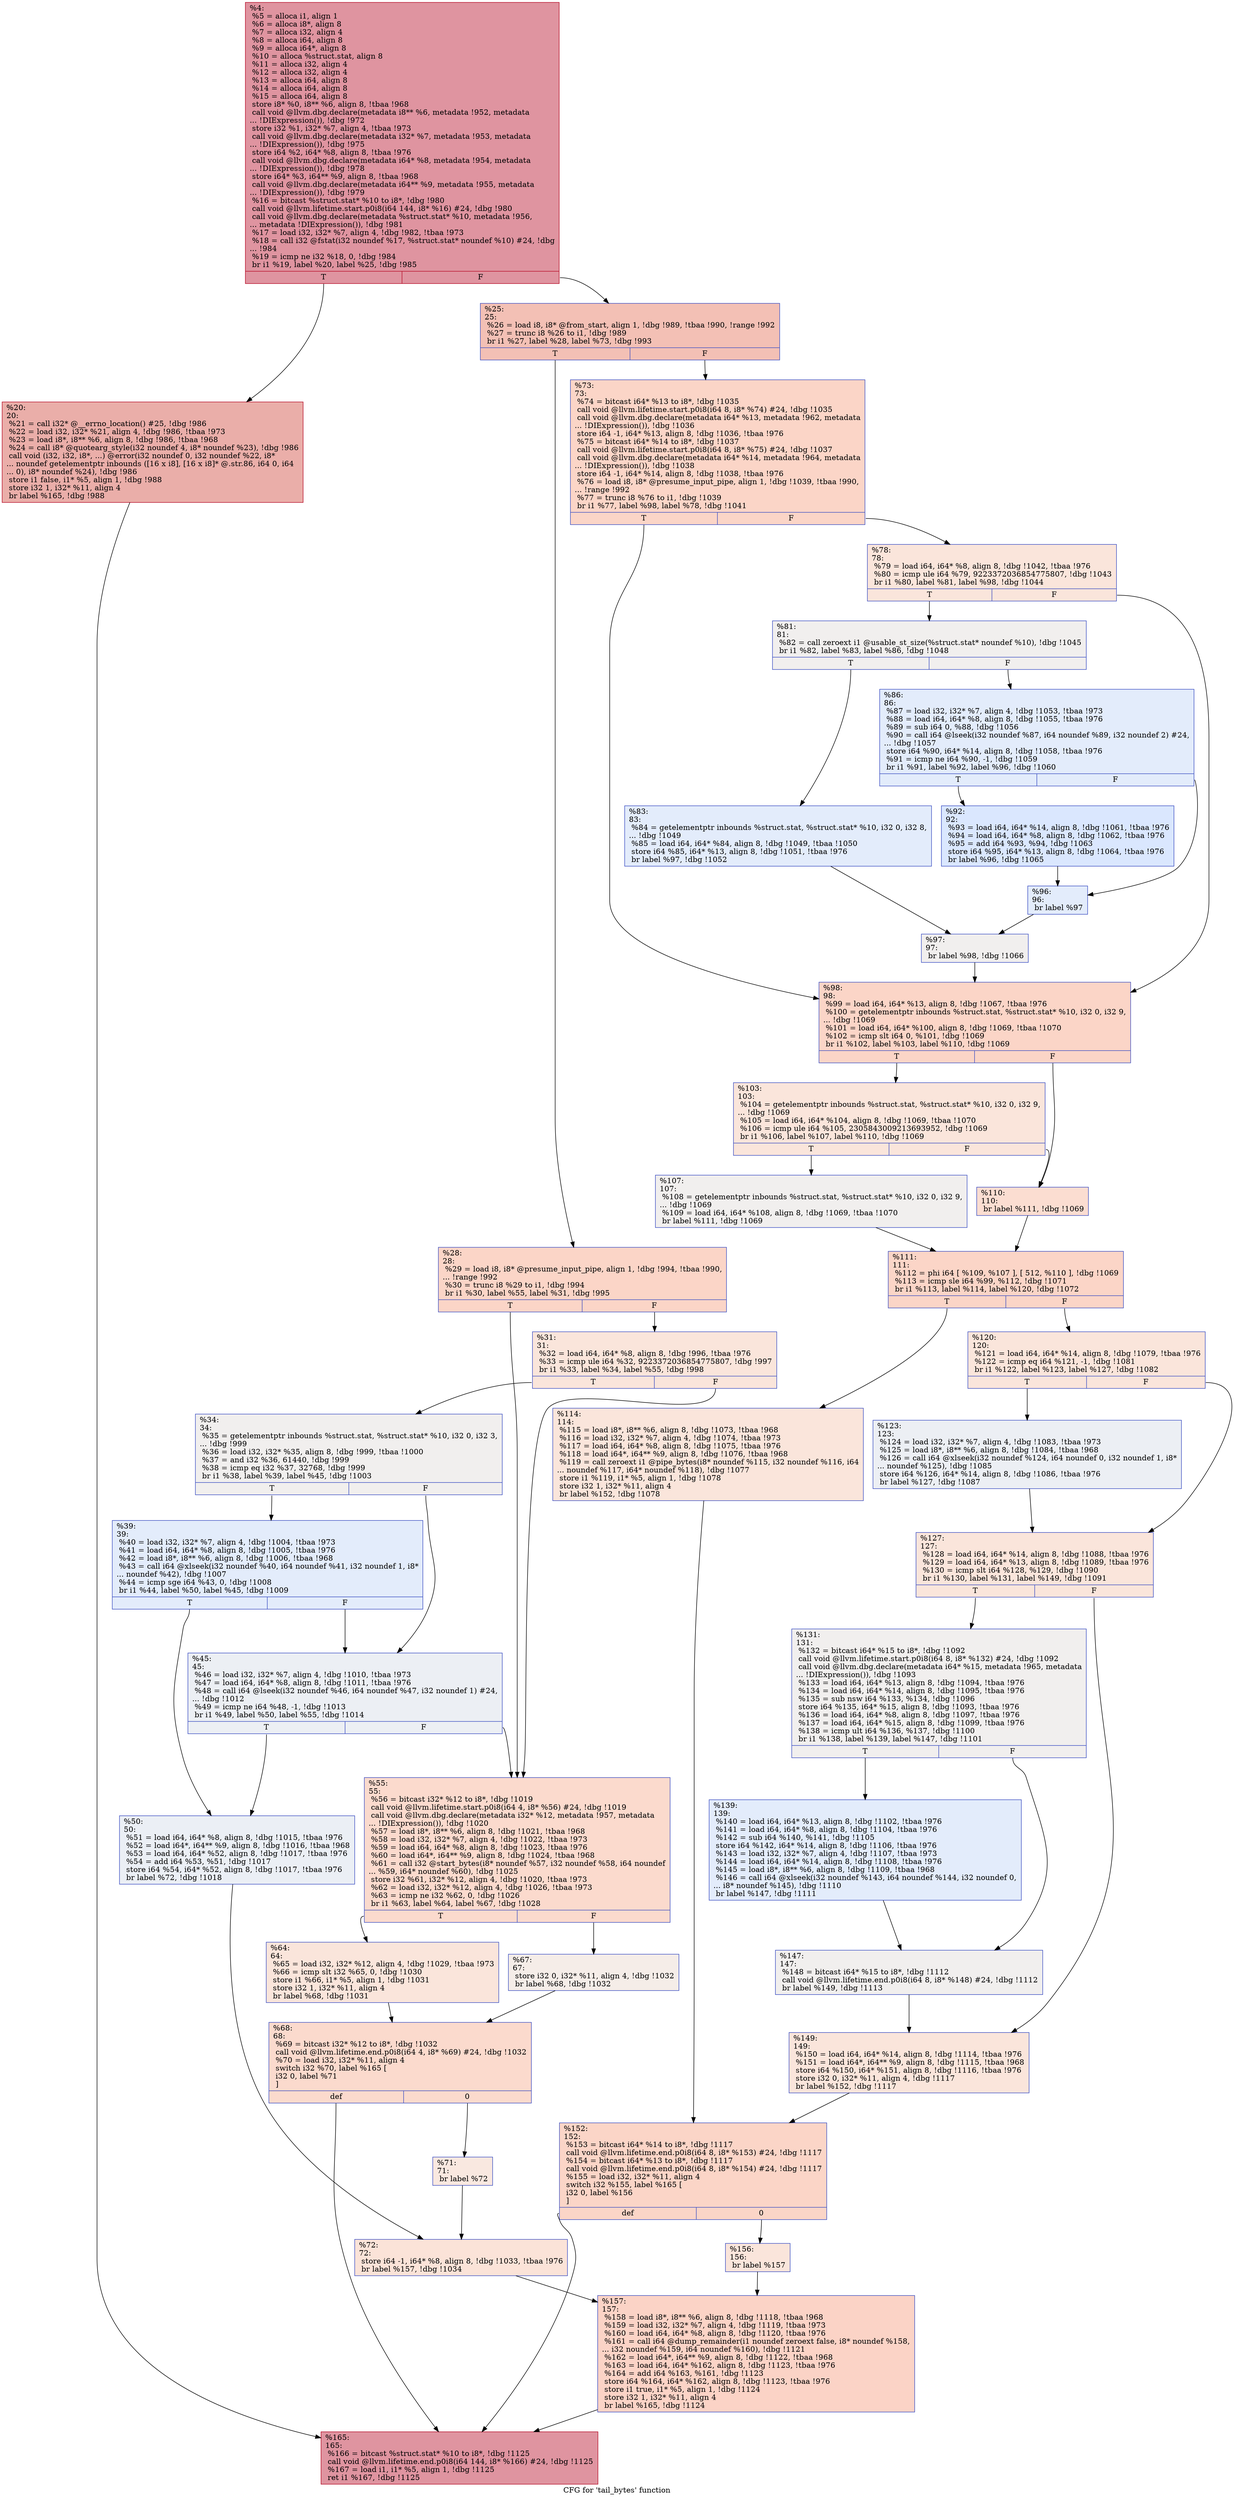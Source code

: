 digraph "CFG for 'tail_bytes' function" {
	label="CFG for 'tail_bytes' function";

	Node0x10f19a0 [shape=record,color="#b70d28ff", style=filled, fillcolor="#b70d2870",label="{%4:\l  %5 = alloca i1, align 1\l  %6 = alloca i8*, align 8\l  %7 = alloca i32, align 4\l  %8 = alloca i64, align 8\l  %9 = alloca i64*, align 8\l  %10 = alloca %struct.stat, align 8\l  %11 = alloca i32, align 4\l  %12 = alloca i32, align 4\l  %13 = alloca i64, align 8\l  %14 = alloca i64, align 8\l  %15 = alloca i64, align 8\l  store i8* %0, i8** %6, align 8, !tbaa !968\l  call void @llvm.dbg.declare(metadata i8** %6, metadata !952, metadata\l... !DIExpression()), !dbg !972\l  store i32 %1, i32* %7, align 4, !tbaa !973\l  call void @llvm.dbg.declare(metadata i32* %7, metadata !953, metadata\l... !DIExpression()), !dbg !975\l  store i64 %2, i64* %8, align 8, !tbaa !976\l  call void @llvm.dbg.declare(metadata i64* %8, metadata !954, metadata\l... !DIExpression()), !dbg !978\l  store i64* %3, i64** %9, align 8, !tbaa !968\l  call void @llvm.dbg.declare(metadata i64** %9, metadata !955, metadata\l... !DIExpression()), !dbg !979\l  %16 = bitcast %struct.stat* %10 to i8*, !dbg !980\l  call void @llvm.lifetime.start.p0i8(i64 144, i8* %16) #24, !dbg !980\l  call void @llvm.dbg.declare(metadata %struct.stat* %10, metadata !956,\l... metadata !DIExpression()), !dbg !981\l  %17 = load i32, i32* %7, align 4, !dbg !982, !tbaa !973\l  %18 = call i32 @fstat(i32 noundef %17, %struct.stat* noundef %10) #24, !dbg\l... !984\l  %19 = icmp ne i32 %18, 0, !dbg !984\l  br i1 %19, label %20, label %25, !dbg !985\l|{<s0>T|<s1>F}}"];
	Node0x10f19a0:s0 -> Node0x1072ac0;
	Node0x10f19a0:s1 -> Node0x1072b10;
	Node0x1072ac0 [shape=record,color="#b70d28ff", style=filled, fillcolor="#d0473d70",label="{%20:\l20:                                               \l  %21 = call i32* @__errno_location() #25, !dbg !986\l  %22 = load i32, i32* %21, align 4, !dbg !986, !tbaa !973\l  %23 = load i8*, i8** %6, align 8, !dbg !986, !tbaa !968\l  %24 = call i8* @quotearg_style(i32 noundef 4, i8* noundef %23), !dbg !986\l  call void (i32, i32, i8*, ...) @error(i32 noundef 0, i32 noundef %22, i8*\l... noundef getelementptr inbounds ([16 x i8], [16 x i8]* @.str.86, i64 0, i64\l... 0), i8* noundef %24), !dbg !986\l  store i1 false, i1* %5, align 1, !dbg !988\l  store i32 1, i32* %11, align 4\l  br label %165, !dbg !988\l}"];
	Node0x1072ac0 -> Node0x10736a0;
	Node0x1072b10 [shape=record,color="#3d50c3ff", style=filled, fillcolor="#e5705870",label="{%25:\l25:                                               \l  %26 = load i8, i8* @from_start, align 1, !dbg !989, !tbaa !990, !range !992\l  %27 = trunc i8 %26 to i1, !dbg !989\l  br i1 %27, label %28, label %73, !dbg !993\l|{<s0>T|<s1>F}}"];
	Node0x1072b10:s0 -> Node0x1072b60;
	Node0x1072b10:s1 -> Node0x1072f20;
	Node0x1072b60 [shape=record,color="#3d50c3ff", style=filled, fillcolor="#f5a08170",label="{%28:\l28:                                               \l  %29 = load i8, i8* @presume_input_pipe, align 1, !dbg !994, !tbaa !990,\l... !range !992\l  %30 = trunc i8 %29 to i1, !dbg !994\l  br i1 %30, label %55, label %31, !dbg !995\l|{<s0>T|<s1>F}}"];
	Node0x1072b60:s0 -> Node0x1072d40;
	Node0x1072b60:s1 -> Node0x1072bb0;
	Node0x1072bb0 [shape=record,color="#3d50c3ff", style=filled, fillcolor="#f4c5ad70",label="{%31:\l31:                                               \l  %32 = load i64, i64* %8, align 8, !dbg !996, !tbaa !976\l  %33 = icmp ule i64 %32, 9223372036854775807, !dbg !997\l  br i1 %33, label %34, label %55, !dbg !998\l|{<s0>T|<s1>F}}"];
	Node0x1072bb0:s0 -> Node0x1072c00;
	Node0x1072bb0:s1 -> Node0x1072d40;
	Node0x1072c00 [shape=record,color="#3d50c3ff", style=filled, fillcolor="#e0dbd870",label="{%34:\l34:                                               \l  %35 = getelementptr inbounds %struct.stat, %struct.stat* %10, i32 0, i32 3,\l... !dbg !999\l  %36 = load i32, i32* %35, align 8, !dbg !999, !tbaa !1000\l  %37 = and i32 %36, 61440, !dbg !999\l  %38 = icmp eq i32 %37, 32768, !dbg !999\l  br i1 %38, label %39, label %45, !dbg !1003\l|{<s0>T|<s1>F}}"];
	Node0x1072c00:s0 -> Node0x1072c50;
	Node0x1072c00:s1 -> Node0x1072ca0;
	Node0x1072c50 [shape=record,color="#3d50c3ff", style=filled, fillcolor="#bfd3f670",label="{%39:\l39:                                               \l  %40 = load i32, i32* %7, align 4, !dbg !1004, !tbaa !973\l  %41 = load i64, i64* %8, align 8, !dbg !1005, !tbaa !976\l  %42 = load i8*, i8** %6, align 8, !dbg !1006, !tbaa !968\l  %43 = call i64 @xlseek(i32 noundef %40, i64 noundef %41, i32 noundef 1, i8*\l... noundef %42), !dbg !1007\l  %44 = icmp sge i64 %43, 0, !dbg !1008\l  br i1 %44, label %50, label %45, !dbg !1009\l|{<s0>T|<s1>F}}"];
	Node0x1072c50:s0 -> Node0x1072cf0;
	Node0x1072c50:s1 -> Node0x1072ca0;
	Node0x1072ca0 [shape=record,color="#3d50c3ff", style=filled, fillcolor="#d4dbe670",label="{%45:\l45:                                               \l  %46 = load i32, i32* %7, align 4, !dbg !1010, !tbaa !973\l  %47 = load i64, i64* %8, align 8, !dbg !1011, !tbaa !976\l  %48 = call i64 @lseek(i32 noundef %46, i64 noundef %47, i32 noundef 1) #24,\l... !dbg !1012\l  %49 = icmp ne i64 %48, -1, !dbg !1013\l  br i1 %49, label %50, label %55, !dbg !1014\l|{<s0>T|<s1>F}}"];
	Node0x1072ca0:s0 -> Node0x1072cf0;
	Node0x1072ca0:s1 -> Node0x1072d40;
	Node0x1072cf0 [shape=record,color="#3d50c3ff", style=filled, fillcolor="#d1dae970",label="{%50:\l50:                                               \l  %51 = load i64, i64* %8, align 8, !dbg !1015, !tbaa !976\l  %52 = load i64*, i64** %9, align 8, !dbg !1016, !tbaa !968\l  %53 = load i64, i64* %52, align 8, !dbg !1017, !tbaa !976\l  %54 = add i64 %53, %51, !dbg !1017\l  store i64 %54, i64* %52, align 8, !dbg !1017, !tbaa !976\l  br label %72, !dbg !1018\l}"];
	Node0x1072cf0 -> Node0x1072ed0;
	Node0x1072d40 [shape=record,color="#3d50c3ff", style=filled, fillcolor="#f7ac8e70",label="{%55:\l55:                                               \l  %56 = bitcast i32* %12 to i8*, !dbg !1019\l  call void @llvm.lifetime.start.p0i8(i64 4, i8* %56) #24, !dbg !1019\l  call void @llvm.dbg.declare(metadata i32* %12, metadata !957, metadata\l... !DIExpression()), !dbg !1020\l  %57 = load i8*, i8** %6, align 8, !dbg !1021, !tbaa !968\l  %58 = load i32, i32* %7, align 4, !dbg !1022, !tbaa !973\l  %59 = load i64, i64* %8, align 8, !dbg !1023, !tbaa !976\l  %60 = load i64*, i64** %9, align 8, !dbg !1024, !tbaa !968\l  %61 = call i32 @start_bytes(i8* noundef %57, i32 noundef %58, i64 noundef\l... %59, i64* noundef %60), !dbg !1025\l  store i32 %61, i32* %12, align 4, !dbg !1020, !tbaa !973\l  %62 = load i32, i32* %12, align 4, !dbg !1026, !tbaa !973\l  %63 = icmp ne i32 %62, 0, !dbg !1026\l  br i1 %63, label %64, label %67, !dbg !1028\l|{<s0>T|<s1>F}}"];
	Node0x1072d40:s0 -> Node0x1072d90;
	Node0x1072d40:s1 -> Node0x1072de0;
	Node0x1072d90 [shape=record,color="#3d50c3ff", style=filled, fillcolor="#f4c5ad70",label="{%64:\l64:                                               \l  %65 = load i32, i32* %12, align 4, !dbg !1029, !tbaa !973\l  %66 = icmp slt i32 %65, 0, !dbg !1030\l  store i1 %66, i1* %5, align 1, !dbg !1031\l  store i32 1, i32* %11, align 4\l  br label %68, !dbg !1031\l}"];
	Node0x1072d90 -> Node0x1072e30;
	Node0x1072de0 [shape=record,color="#3d50c3ff", style=filled, fillcolor="#e8d6cc70",label="{%67:\l67:                                               \l  store i32 0, i32* %11, align 4, !dbg !1032\l  br label %68, !dbg !1032\l}"];
	Node0x1072de0 -> Node0x1072e30;
	Node0x1072e30 [shape=record,color="#3d50c3ff", style=filled, fillcolor="#f7ac8e70",label="{%68:\l68:                                               \l  %69 = bitcast i32* %12 to i8*, !dbg !1032\l  call void @llvm.lifetime.end.p0i8(i64 4, i8* %69) #24, !dbg !1032\l  %70 = load i32, i32* %11, align 4\l  switch i32 %70, label %165 [\l    i32 0, label %71\l  ]\l|{<s0>def|<s1>0}}"];
	Node0x1072e30:s0 -> Node0x10736a0;
	Node0x1072e30:s1 -> Node0x1072e80;
	Node0x1072e80 [shape=record,color="#3d50c3ff", style=filled, fillcolor="#f1ccb870",label="{%71:\l71:                                               \l  br label %72\l}"];
	Node0x1072e80 -> Node0x1072ed0;
	Node0x1072ed0 [shape=record,color="#3d50c3ff", style=filled, fillcolor="#f6bfa670",label="{%72:\l72:                                               \l  store i64 -1, i64* %8, align 8, !dbg !1033, !tbaa !976\l  br label %157, !dbg !1034\l}"];
	Node0x1072ed0 -> Node0x1073650;
	Node0x1072f20 [shape=record,color="#3d50c3ff", style=filled, fillcolor="#f5a08170",label="{%73:\l73:                                               \l  %74 = bitcast i64* %13 to i8*, !dbg !1035\l  call void @llvm.lifetime.start.p0i8(i64 8, i8* %74) #24, !dbg !1035\l  call void @llvm.dbg.declare(metadata i64* %13, metadata !962, metadata\l... !DIExpression()), !dbg !1036\l  store i64 -1, i64* %13, align 8, !dbg !1036, !tbaa !976\l  %75 = bitcast i64* %14 to i8*, !dbg !1037\l  call void @llvm.lifetime.start.p0i8(i64 8, i8* %75) #24, !dbg !1037\l  call void @llvm.dbg.declare(metadata i64* %14, metadata !964, metadata\l... !DIExpression()), !dbg !1038\l  store i64 -1, i64* %14, align 8, !dbg !1038, !tbaa !976\l  %76 = load i8, i8* @presume_input_pipe, align 1, !dbg !1039, !tbaa !990,\l... !range !992\l  %77 = trunc i8 %76 to i1, !dbg !1039\l  br i1 %77, label %98, label %78, !dbg !1041\l|{<s0>T|<s1>F}}"];
	Node0x1072f20:s0 -> Node0x10731a0;
	Node0x1072f20:s1 -> Node0x1072f70;
	Node0x1072f70 [shape=record,color="#3d50c3ff", style=filled, fillcolor="#f4c5ad70",label="{%78:\l78:                                               \l  %79 = load i64, i64* %8, align 8, !dbg !1042, !tbaa !976\l  %80 = icmp ule i64 %79, 9223372036854775807, !dbg !1043\l  br i1 %80, label %81, label %98, !dbg !1044\l|{<s0>T|<s1>F}}"];
	Node0x1072f70:s0 -> Node0x1072fc0;
	Node0x1072f70:s1 -> Node0x10731a0;
	Node0x1072fc0 [shape=record,color="#3d50c3ff", style=filled, fillcolor="#e0dbd870",label="{%81:\l81:                                               \l  %82 = call zeroext i1 @usable_st_size(%struct.stat* noundef %10), !dbg !1045\l  br i1 %82, label %83, label %86, !dbg !1048\l|{<s0>T|<s1>F}}"];
	Node0x1072fc0:s0 -> Node0x1073010;
	Node0x1072fc0:s1 -> Node0x1073060;
	Node0x1073010 [shape=record,color="#3d50c3ff", style=filled, fillcolor="#bfd3f670",label="{%83:\l83:                                               \l  %84 = getelementptr inbounds %struct.stat, %struct.stat* %10, i32 0, i32 8,\l... !dbg !1049\l  %85 = load i64, i64* %84, align 8, !dbg !1049, !tbaa !1050\l  store i64 %85, i64* %13, align 8, !dbg !1051, !tbaa !976\l  br label %97, !dbg !1052\l}"];
	Node0x1073010 -> Node0x1073150;
	Node0x1073060 [shape=record,color="#3d50c3ff", style=filled, fillcolor="#bfd3f670",label="{%86:\l86:                                               \l  %87 = load i32, i32* %7, align 4, !dbg !1053, !tbaa !973\l  %88 = load i64, i64* %8, align 8, !dbg !1055, !tbaa !976\l  %89 = sub i64 0, %88, !dbg !1056\l  %90 = call i64 @lseek(i32 noundef %87, i64 noundef %89, i32 noundef 2) #24,\l... !dbg !1057\l  store i64 %90, i64* %14, align 8, !dbg !1058, !tbaa !976\l  %91 = icmp ne i64 %90, -1, !dbg !1059\l  br i1 %91, label %92, label %96, !dbg !1060\l|{<s0>T|<s1>F}}"];
	Node0x1073060:s0 -> Node0x10730b0;
	Node0x1073060:s1 -> Node0x1073100;
	Node0x10730b0 [shape=record,color="#3d50c3ff", style=filled, fillcolor="#abc8fd70",label="{%92:\l92:                                               \l  %93 = load i64, i64* %14, align 8, !dbg !1061, !tbaa !976\l  %94 = load i64, i64* %8, align 8, !dbg !1062, !tbaa !976\l  %95 = add i64 %93, %94, !dbg !1063\l  store i64 %95, i64* %13, align 8, !dbg !1064, !tbaa !976\l  br label %96, !dbg !1065\l}"];
	Node0x10730b0 -> Node0x1073100;
	Node0x1073100 [shape=record,color="#3d50c3ff", style=filled, fillcolor="#bfd3f670",label="{%96:\l96:                                               \l  br label %97\l}"];
	Node0x1073100 -> Node0x1073150;
	Node0x1073150 [shape=record,color="#3d50c3ff", style=filled, fillcolor="#e0dbd870",label="{%97:\l97:                                               \l  br label %98, !dbg !1066\l}"];
	Node0x1073150 -> Node0x10731a0;
	Node0x10731a0 [shape=record,color="#3d50c3ff", style=filled, fillcolor="#f5a08170",label="{%98:\l98:                                               \l  %99 = load i64, i64* %13, align 8, !dbg !1067, !tbaa !976\l  %100 = getelementptr inbounds %struct.stat, %struct.stat* %10, i32 0, i32 9,\l... !dbg !1069\l  %101 = load i64, i64* %100, align 8, !dbg !1069, !tbaa !1070\l  %102 = icmp slt i64 0, %101, !dbg !1069\l  br i1 %102, label %103, label %110, !dbg !1069\l|{<s0>T|<s1>F}}"];
	Node0x10731a0:s0 -> Node0x10731f0;
	Node0x10731a0:s1 -> Node0x1073290;
	Node0x10731f0 [shape=record,color="#3d50c3ff", style=filled, fillcolor="#f4c5ad70",label="{%103:\l103:                                              \l  %104 = getelementptr inbounds %struct.stat, %struct.stat* %10, i32 0, i32 9,\l... !dbg !1069\l  %105 = load i64, i64* %104, align 8, !dbg !1069, !tbaa !1070\l  %106 = icmp ule i64 %105, 2305843009213693952, !dbg !1069\l  br i1 %106, label %107, label %110, !dbg !1069\l|{<s0>T|<s1>F}}"];
	Node0x10731f0:s0 -> Node0x1073240;
	Node0x10731f0:s1 -> Node0x1073290;
	Node0x1073240 [shape=record,color="#3d50c3ff", style=filled, fillcolor="#e0dbd870",label="{%107:\l107:                                              \l  %108 = getelementptr inbounds %struct.stat, %struct.stat* %10, i32 0, i32 9,\l... !dbg !1069\l  %109 = load i64, i64* %108, align 8, !dbg !1069, !tbaa !1070\l  br label %111, !dbg !1069\l}"];
	Node0x1073240 -> Node0x10732e0;
	Node0x1073290 [shape=record,color="#3d50c3ff", style=filled, fillcolor="#f7b39670",label="{%110:\l110:                                              \l  br label %111, !dbg !1069\l}"];
	Node0x1073290 -> Node0x10732e0;
	Node0x10732e0 [shape=record,color="#3d50c3ff", style=filled, fillcolor="#f5a08170",label="{%111:\l111:                                              \l  %112 = phi i64 [ %109, %107 ], [ 512, %110 ], !dbg !1069\l  %113 = icmp sle i64 %99, %112, !dbg !1071\l  br i1 %113, label %114, label %120, !dbg !1072\l|{<s0>T|<s1>F}}"];
	Node0x10732e0:s0 -> Node0x1073330;
	Node0x10732e0:s1 -> Node0x1073380;
	Node0x1073330 [shape=record,color="#3d50c3ff", style=filled, fillcolor="#f4c5ad70",label="{%114:\l114:                                              \l  %115 = load i8*, i8** %6, align 8, !dbg !1073, !tbaa !968\l  %116 = load i32, i32* %7, align 4, !dbg !1074, !tbaa !973\l  %117 = load i64, i64* %8, align 8, !dbg !1075, !tbaa !976\l  %118 = load i64*, i64** %9, align 8, !dbg !1076, !tbaa !968\l  %119 = call zeroext i1 @pipe_bytes(i8* noundef %115, i32 noundef %116, i64\l... noundef %117, i64* noundef %118), !dbg !1077\l  store i1 %119, i1* %5, align 1, !dbg !1078\l  store i32 1, i32* %11, align 4\l  br label %152, !dbg !1078\l}"];
	Node0x1073330 -> Node0x10735b0;
	Node0x1073380 [shape=record,color="#3d50c3ff", style=filled, fillcolor="#f4c5ad70",label="{%120:\l120:                                              \l  %121 = load i64, i64* %14, align 8, !dbg !1079, !tbaa !976\l  %122 = icmp eq i64 %121, -1, !dbg !1081\l  br i1 %122, label %123, label %127, !dbg !1082\l|{<s0>T|<s1>F}}"];
	Node0x1073380:s0 -> Node0x10733d0;
	Node0x1073380:s1 -> Node0x1073420;
	Node0x10733d0 [shape=record,color="#3d50c3ff", style=filled, fillcolor="#d4dbe670",label="{%123:\l123:                                              \l  %124 = load i32, i32* %7, align 4, !dbg !1083, !tbaa !973\l  %125 = load i8*, i8** %6, align 8, !dbg !1084, !tbaa !968\l  %126 = call i64 @xlseek(i32 noundef %124, i64 noundef 0, i32 noundef 1, i8*\l... noundef %125), !dbg !1085\l  store i64 %126, i64* %14, align 8, !dbg !1086, !tbaa !976\l  br label %127, !dbg !1087\l}"];
	Node0x10733d0 -> Node0x1073420;
	Node0x1073420 [shape=record,color="#3d50c3ff", style=filled, fillcolor="#f4c5ad70",label="{%127:\l127:                                              \l  %128 = load i64, i64* %14, align 8, !dbg !1088, !tbaa !976\l  %129 = load i64, i64* %13, align 8, !dbg !1089, !tbaa !976\l  %130 = icmp slt i64 %128, %129, !dbg !1090\l  br i1 %130, label %131, label %149, !dbg !1091\l|{<s0>T|<s1>F}}"];
	Node0x1073420:s0 -> Node0x1073470;
	Node0x1073420:s1 -> Node0x1073560;
	Node0x1073470 [shape=record,color="#3d50c3ff", style=filled, fillcolor="#e0dbd870",label="{%131:\l131:                                              \l  %132 = bitcast i64* %15 to i8*, !dbg !1092\l  call void @llvm.lifetime.start.p0i8(i64 8, i8* %132) #24, !dbg !1092\l  call void @llvm.dbg.declare(metadata i64* %15, metadata !965, metadata\l... !DIExpression()), !dbg !1093\l  %133 = load i64, i64* %13, align 8, !dbg !1094, !tbaa !976\l  %134 = load i64, i64* %14, align 8, !dbg !1095, !tbaa !976\l  %135 = sub nsw i64 %133, %134, !dbg !1096\l  store i64 %135, i64* %15, align 8, !dbg !1093, !tbaa !976\l  %136 = load i64, i64* %8, align 8, !dbg !1097, !tbaa !976\l  %137 = load i64, i64* %15, align 8, !dbg !1099, !tbaa !976\l  %138 = icmp ult i64 %136, %137, !dbg !1100\l  br i1 %138, label %139, label %147, !dbg !1101\l|{<s0>T|<s1>F}}"];
	Node0x1073470:s0 -> Node0x10734c0;
	Node0x1073470:s1 -> Node0x1073510;
	Node0x10734c0 [shape=record,color="#3d50c3ff", style=filled, fillcolor="#bfd3f670",label="{%139:\l139:                                              \l  %140 = load i64, i64* %13, align 8, !dbg !1102, !tbaa !976\l  %141 = load i64, i64* %8, align 8, !dbg !1104, !tbaa !976\l  %142 = sub i64 %140, %141, !dbg !1105\l  store i64 %142, i64* %14, align 8, !dbg !1106, !tbaa !976\l  %143 = load i32, i32* %7, align 4, !dbg !1107, !tbaa !973\l  %144 = load i64, i64* %14, align 8, !dbg !1108, !tbaa !976\l  %145 = load i8*, i8** %6, align 8, !dbg !1109, !tbaa !968\l  %146 = call i64 @xlseek(i32 noundef %143, i64 noundef %144, i32 noundef 0,\l... i8* noundef %145), !dbg !1110\l  br label %147, !dbg !1111\l}"];
	Node0x10734c0 -> Node0x1073510;
	Node0x1073510 [shape=record,color="#3d50c3ff", style=filled, fillcolor="#e0dbd870",label="{%147:\l147:                                              \l  %148 = bitcast i64* %15 to i8*, !dbg !1112\l  call void @llvm.lifetime.end.p0i8(i64 8, i8* %148) #24, !dbg !1112\l  br label %149, !dbg !1113\l}"];
	Node0x1073510 -> Node0x1073560;
	Node0x1073560 [shape=record,color="#3d50c3ff", style=filled, fillcolor="#f4c5ad70",label="{%149:\l149:                                              \l  %150 = load i64, i64* %14, align 8, !dbg !1114, !tbaa !976\l  %151 = load i64*, i64** %9, align 8, !dbg !1115, !tbaa !968\l  store i64 %150, i64* %151, align 8, !dbg !1116, !tbaa !976\l  store i32 0, i32* %11, align 4, !dbg !1117\l  br label %152, !dbg !1117\l}"];
	Node0x1073560 -> Node0x10735b0;
	Node0x10735b0 [shape=record,color="#3d50c3ff", style=filled, fillcolor="#f5a08170",label="{%152:\l152:                                              \l  %153 = bitcast i64* %14 to i8*, !dbg !1117\l  call void @llvm.lifetime.end.p0i8(i64 8, i8* %153) #24, !dbg !1117\l  %154 = bitcast i64* %13 to i8*, !dbg !1117\l  call void @llvm.lifetime.end.p0i8(i64 8, i8* %154) #24, !dbg !1117\l  %155 = load i32, i32* %11, align 4\l  switch i32 %155, label %165 [\l    i32 0, label %156\l  ]\l|{<s0>def|<s1>0}}"];
	Node0x10735b0:s0 -> Node0x10736a0;
	Node0x10735b0:s1 -> Node0x1073600;
	Node0x1073600 [shape=record,color="#3d50c3ff", style=filled, fillcolor="#f4c5ad70",label="{%156:\l156:                                              \l  br label %157\l}"];
	Node0x1073600 -> Node0x1073650;
	Node0x1073650 [shape=record,color="#3d50c3ff", style=filled, fillcolor="#f59c7d70",label="{%157:\l157:                                              \l  %158 = load i8*, i8** %6, align 8, !dbg !1118, !tbaa !968\l  %159 = load i32, i32* %7, align 4, !dbg !1119, !tbaa !973\l  %160 = load i64, i64* %8, align 8, !dbg !1120, !tbaa !976\l  %161 = call i64 @dump_remainder(i1 noundef zeroext false, i8* noundef %158,\l... i32 noundef %159, i64 noundef %160), !dbg !1121\l  %162 = load i64*, i64** %9, align 8, !dbg !1122, !tbaa !968\l  %163 = load i64, i64* %162, align 8, !dbg !1123, !tbaa !976\l  %164 = add i64 %163, %161, !dbg !1123\l  store i64 %164, i64* %162, align 8, !dbg !1123, !tbaa !976\l  store i1 true, i1* %5, align 1, !dbg !1124\l  store i32 1, i32* %11, align 4\l  br label %165, !dbg !1124\l}"];
	Node0x1073650 -> Node0x10736a0;
	Node0x10736a0 [shape=record,color="#b70d28ff", style=filled, fillcolor="#b70d2870",label="{%165:\l165:                                              \l  %166 = bitcast %struct.stat* %10 to i8*, !dbg !1125\l  call void @llvm.lifetime.end.p0i8(i64 144, i8* %166) #24, !dbg !1125\l  %167 = load i1, i1* %5, align 1, !dbg !1125\l  ret i1 %167, !dbg !1125\l}"];
}

